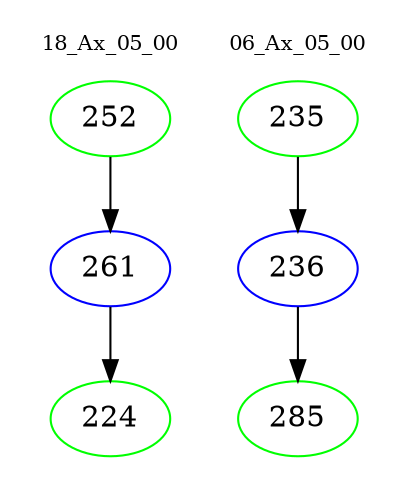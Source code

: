 digraph{
subgraph cluster_0 {
color = white
label = "18_Ax_05_00";
fontsize=10;
T0_252 [label="252", color="green"]
T0_252 -> T0_261 [color="black"]
T0_261 [label="261", color="blue"]
T0_261 -> T0_224 [color="black"]
T0_224 [label="224", color="green"]
}
subgraph cluster_1 {
color = white
label = "06_Ax_05_00";
fontsize=10;
T1_235 [label="235", color="green"]
T1_235 -> T1_236 [color="black"]
T1_236 [label="236", color="blue"]
T1_236 -> T1_285 [color="black"]
T1_285 [label="285", color="green"]
}
}
